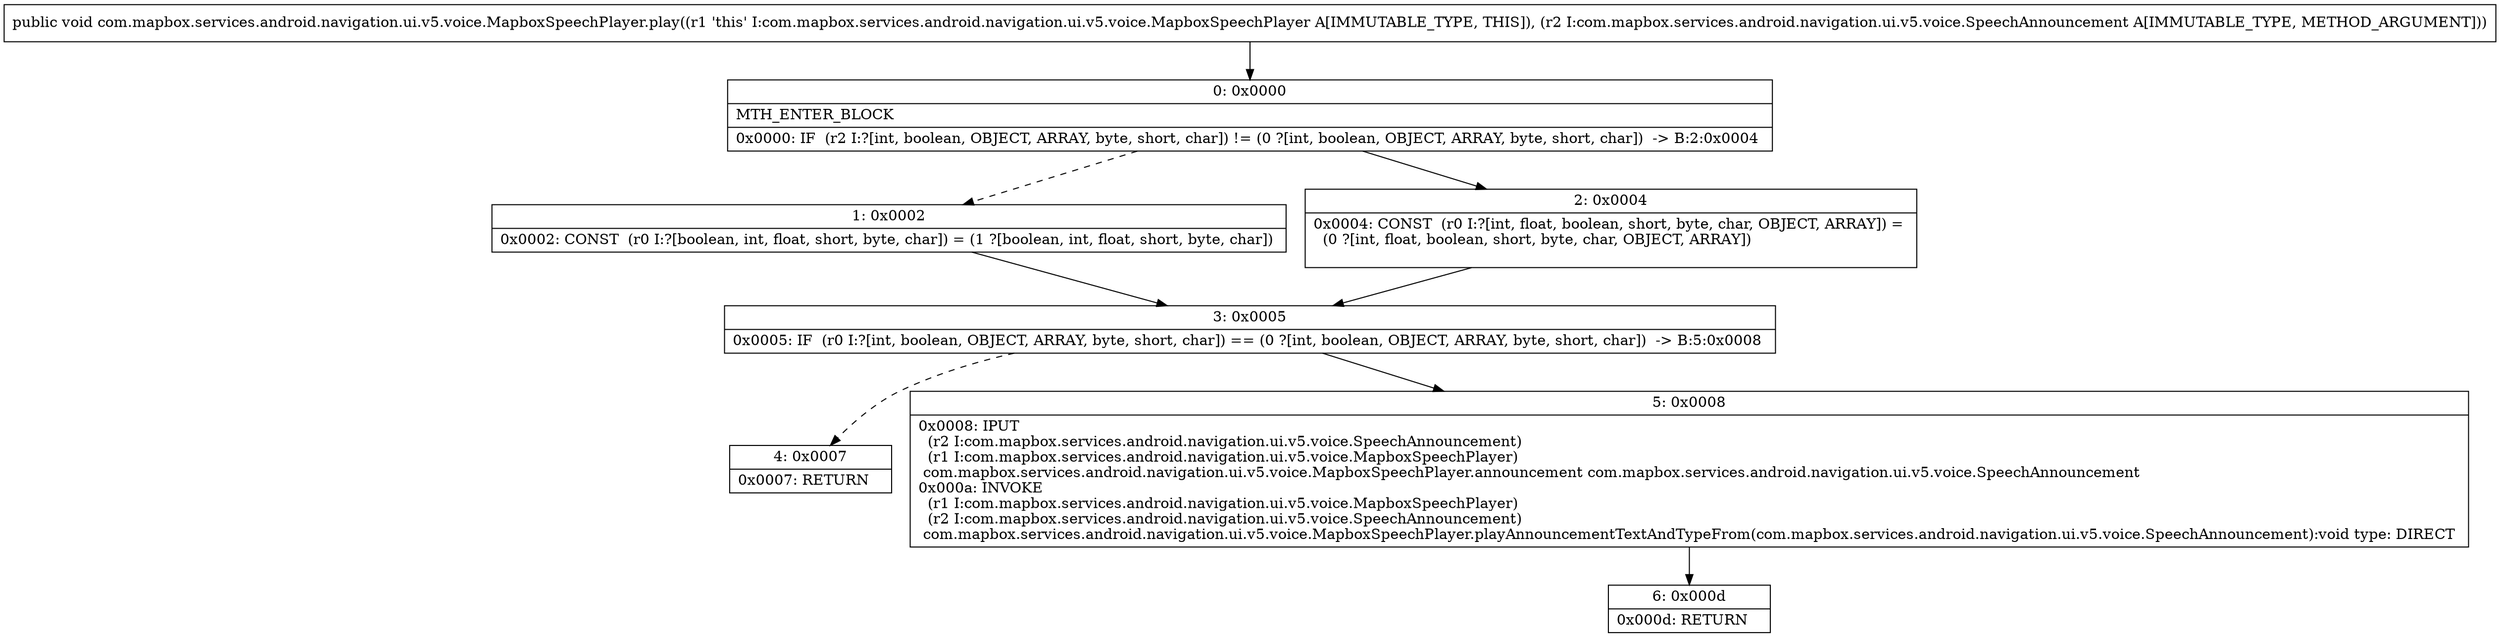 digraph "CFG forcom.mapbox.services.android.navigation.ui.v5.voice.MapboxSpeechPlayer.play(Lcom\/mapbox\/services\/android\/navigation\/ui\/v5\/voice\/SpeechAnnouncement;)V" {
Node_0 [shape=record,label="{0\:\ 0x0000|MTH_ENTER_BLOCK\l|0x0000: IF  (r2 I:?[int, boolean, OBJECT, ARRAY, byte, short, char]) != (0 ?[int, boolean, OBJECT, ARRAY, byte, short, char])  \-\> B:2:0x0004 \l}"];
Node_1 [shape=record,label="{1\:\ 0x0002|0x0002: CONST  (r0 I:?[boolean, int, float, short, byte, char]) = (1 ?[boolean, int, float, short, byte, char]) \l}"];
Node_2 [shape=record,label="{2\:\ 0x0004|0x0004: CONST  (r0 I:?[int, float, boolean, short, byte, char, OBJECT, ARRAY]) = \l  (0 ?[int, float, boolean, short, byte, char, OBJECT, ARRAY])\l \l}"];
Node_3 [shape=record,label="{3\:\ 0x0005|0x0005: IF  (r0 I:?[int, boolean, OBJECT, ARRAY, byte, short, char]) == (0 ?[int, boolean, OBJECT, ARRAY, byte, short, char])  \-\> B:5:0x0008 \l}"];
Node_4 [shape=record,label="{4\:\ 0x0007|0x0007: RETURN   \l}"];
Node_5 [shape=record,label="{5\:\ 0x0008|0x0008: IPUT  \l  (r2 I:com.mapbox.services.android.navigation.ui.v5.voice.SpeechAnnouncement)\l  (r1 I:com.mapbox.services.android.navigation.ui.v5.voice.MapboxSpeechPlayer)\l com.mapbox.services.android.navigation.ui.v5.voice.MapboxSpeechPlayer.announcement com.mapbox.services.android.navigation.ui.v5.voice.SpeechAnnouncement \l0x000a: INVOKE  \l  (r1 I:com.mapbox.services.android.navigation.ui.v5.voice.MapboxSpeechPlayer)\l  (r2 I:com.mapbox.services.android.navigation.ui.v5.voice.SpeechAnnouncement)\l com.mapbox.services.android.navigation.ui.v5.voice.MapboxSpeechPlayer.playAnnouncementTextAndTypeFrom(com.mapbox.services.android.navigation.ui.v5.voice.SpeechAnnouncement):void type: DIRECT \l}"];
Node_6 [shape=record,label="{6\:\ 0x000d|0x000d: RETURN   \l}"];
MethodNode[shape=record,label="{public void com.mapbox.services.android.navigation.ui.v5.voice.MapboxSpeechPlayer.play((r1 'this' I:com.mapbox.services.android.navigation.ui.v5.voice.MapboxSpeechPlayer A[IMMUTABLE_TYPE, THIS]), (r2 I:com.mapbox.services.android.navigation.ui.v5.voice.SpeechAnnouncement A[IMMUTABLE_TYPE, METHOD_ARGUMENT])) }"];
MethodNode -> Node_0;
Node_0 -> Node_1[style=dashed];
Node_0 -> Node_2;
Node_1 -> Node_3;
Node_2 -> Node_3;
Node_3 -> Node_4[style=dashed];
Node_3 -> Node_5;
Node_5 -> Node_6;
}

